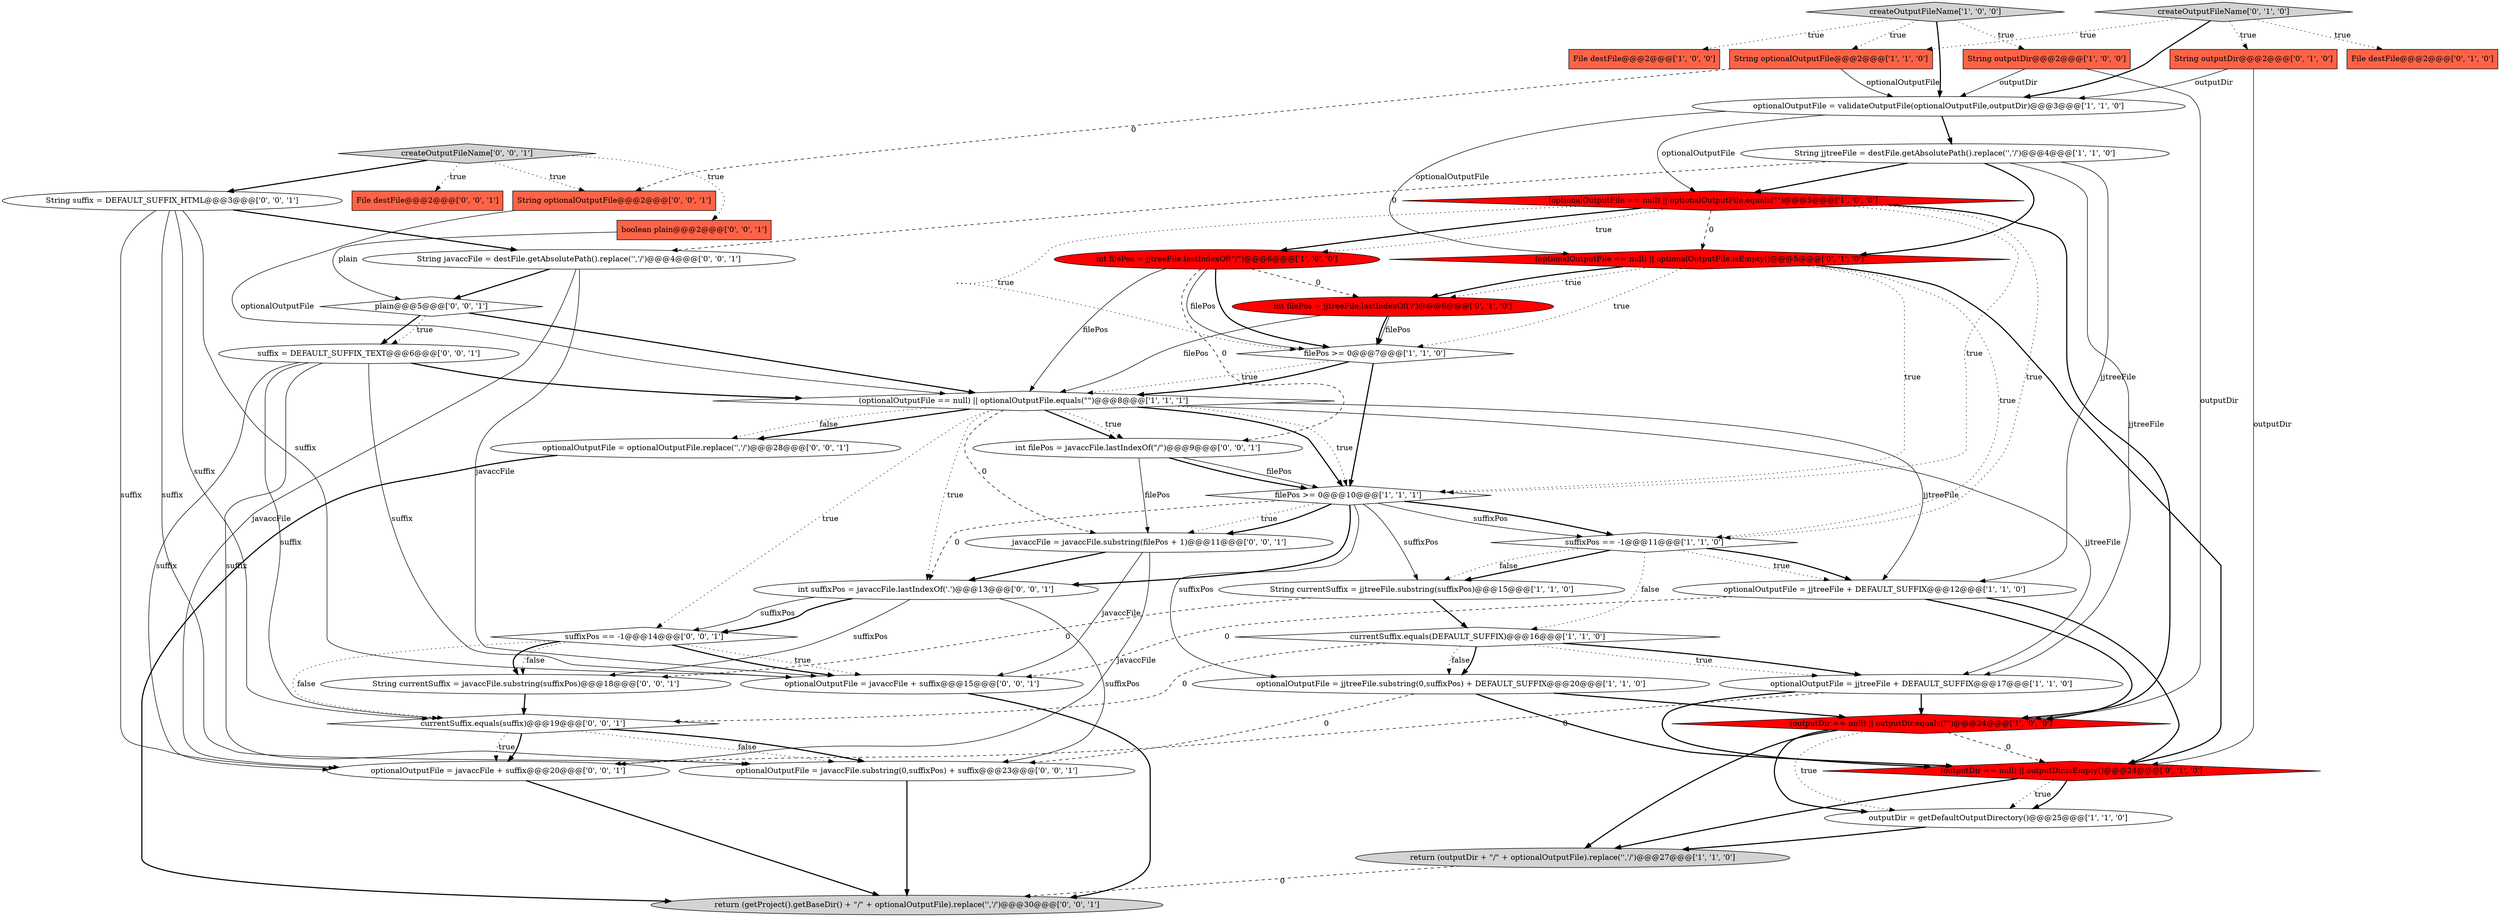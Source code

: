 digraph {
25 [style = filled, label = "(optionalOutputFile == null) || optionalOutputFile.isEmpty()@@@5@@@['0', '1', '0']", fillcolor = red, shape = diamond image = "AAA1AAABBB2BBB"];
29 [style = filled, label = "createOutputFileName['0', '0', '1']", fillcolor = lightgray, shape = diamond image = "AAA0AAABBB3BBB"];
19 [style = filled, label = "createOutputFileName['1', '0', '0']", fillcolor = lightgray, shape = diamond image = "AAA0AAABBB1BBB"];
38 [style = filled, label = "String optionalOutputFile@@@2@@@['0', '0', '1']", fillcolor = tomato, shape = box image = "AAA0AAABBB3BBB"];
9 [style = filled, label = "filePos >= 0@@@10@@@['1', '1', '1']", fillcolor = white, shape = diamond image = "AAA0AAABBB1BBB"];
11 [style = filled, label = "optionalOutputFile = jjtreeFile + DEFAULT_SUFFIX@@@17@@@['1', '1', '0']", fillcolor = white, shape = ellipse image = "AAA0AAABBB1BBB"];
16 [style = filled, label = "outputDir = getDefaultOutputDirectory()@@@25@@@['1', '1', '0']", fillcolor = white, shape = ellipse image = "AAA0AAABBB1BBB"];
32 [style = filled, label = "plain@@@5@@@['0', '0', '1']", fillcolor = white, shape = diamond image = "AAA0AAABBB3BBB"];
12 [style = filled, label = "optionalOutputFile = jjtreeFile + DEFAULT_SUFFIX@@@12@@@['1', '1', '0']", fillcolor = white, shape = ellipse image = "AAA0AAABBB1BBB"];
8 [style = filled, label = "optionalOutputFile = jjtreeFile.substring(0,suffixPos) + DEFAULT_SUFFIX@@@20@@@['1', '1', '0']", fillcolor = white, shape = ellipse image = "AAA0AAABBB1BBB"];
36 [style = filled, label = "suffixPos == -1@@@14@@@['0', '0', '1']", fillcolor = white, shape = diamond image = "AAA0AAABBB3BBB"];
22 [style = filled, label = "String outputDir@@@2@@@['0', '1', '0']", fillcolor = tomato, shape = box image = "AAA0AAABBB2BBB"];
6 [style = filled, label = "optionalOutputFile = validateOutputFile(optionalOutputFile,outputDir)@@@3@@@['1', '1', '0']", fillcolor = white, shape = ellipse image = "AAA0AAABBB1BBB"];
35 [style = filled, label = "String currentSuffix = javaccFile.substring(suffixPos)@@@18@@@['0', '0', '1']", fillcolor = white, shape = ellipse image = "AAA0AAABBB3BBB"];
20 [style = filled, label = "File destFile@@@2@@@['0', '1', '0']", fillcolor = tomato, shape = box image = "AAA0AAABBB2BBB"];
23 [style = filled, label = "int filePos = jjtreeFile.lastIndexOf('/')@@@6@@@['0', '1', '0']", fillcolor = red, shape = ellipse image = "AAA1AAABBB2BBB"];
3 [style = filled, label = "return (outputDir + \"/\" + optionalOutputFile).replace('\','/')@@@27@@@['1', '1', '0']", fillcolor = lightgray, shape = ellipse image = "AAA0AAABBB1BBB"];
24 [style = filled, label = "(outputDir == null) || outputDir.isEmpty()@@@24@@@['0', '1', '0']", fillcolor = red, shape = diamond image = "AAA1AAABBB2BBB"];
40 [style = filled, label = "optionalOutputFile = javaccFile + suffix@@@15@@@['0', '0', '1']", fillcolor = white, shape = ellipse image = "AAA0AAABBB3BBB"];
34 [style = filled, label = "suffix = DEFAULT_SUFFIX_TEXT@@@6@@@['0', '0', '1']", fillcolor = white, shape = ellipse image = "AAA0AAABBB3BBB"];
37 [style = filled, label = "javaccFile = javaccFile.substring(filePos + 1)@@@11@@@['0', '0', '1']", fillcolor = white, shape = ellipse image = "AAA0AAABBB3BBB"];
39 [style = filled, label = "optionalOutputFile = optionalOutputFile.replace('\','/')@@@28@@@['0', '0', '1']", fillcolor = white, shape = ellipse image = "AAA0AAABBB3BBB"];
1 [style = filled, label = "currentSuffix.equals(DEFAULT_SUFFIX)@@@16@@@['1', '1', '0']", fillcolor = white, shape = diamond image = "AAA0AAABBB1BBB"];
10 [style = filled, label = "(optionalOutputFile == null) || optionalOutputFile.equals(\"\")@@@5@@@['1', '0', '0']", fillcolor = red, shape = diamond image = "AAA1AAABBB1BBB"];
4 [style = filled, label = "(optionalOutputFile == null) || optionalOutputFile.equals(\"\")@@@8@@@['1', '1', '1']", fillcolor = white, shape = diamond image = "AAA0AAABBB1BBB"];
31 [style = filled, label = "optionalOutputFile = javaccFile.substring(0,suffixPos) + suffix@@@23@@@['0', '0', '1']", fillcolor = white, shape = ellipse image = "AAA0AAABBB3BBB"];
28 [style = filled, label = "String suffix = DEFAULT_SUFFIX_HTML@@@3@@@['0', '0', '1']", fillcolor = white, shape = ellipse image = "AAA0AAABBB3BBB"];
30 [style = filled, label = "optionalOutputFile = javaccFile + suffix@@@20@@@['0', '0', '1']", fillcolor = white, shape = ellipse image = "AAA0AAABBB3BBB"];
5 [style = filled, label = "String outputDir@@@2@@@['1', '0', '0']", fillcolor = tomato, shape = box image = "AAA0AAABBB1BBB"];
42 [style = filled, label = "String javaccFile = destFile.getAbsolutePath().replace('\','/')@@@4@@@['0', '0', '1']", fillcolor = white, shape = ellipse image = "AAA0AAABBB3BBB"];
26 [style = filled, label = "File destFile@@@2@@@['0', '0', '1']", fillcolor = tomato, shape = box image = "AAA0AAABBB3BBB"];
13 [style = filled, label = "int filePos = jjtreeFile.lastIndexOf(\"/\")@@@6@@@['1', '0', '0']", fillcolor = red, shape = ellipse image = "AAA1AAABBB1BBB"];
27 [style = filled, label = "int suffixPos = javaccFile.lastIndexOf('.')@@@13@@@['0', '0', '1']", fillcolor = white, shape = ellipse image = "AAA0AAABBB3BBB"];
41 [style = filled, label = "int filePos = javaccFile.lastIndexOf(\"/\")@@@9@@@['0', '0', '1']", fillcolor = white, shape = ellipse image = "AAA0AAABBB3BBB"];
2 [style = filled, label = "(outputDir == null) || outputDir.equals(\"\")@@@24@@@['1', '0', '0']", fillcolor = red, shape = diamond image = "AAA1AAABBB1BBB"];
7 [style = filled, label = "suffixPos == -1@@@11@@@['1', '1', '0']", fillcolor = white, shape = diamond image = "AAA0AAABBB1BBB"];
21 [style = filled, label = "createOutputFileName['0', '1', '0']", fillcolor = lightgray, shape = diamond image = "AAA0AAABBB2BBB"];
17 [style = filled, label = "filePos >= 0@@@7@@@['1', '1', '0']", fillcolor = white, shape = diamond image = "AAA0AAABBB1BBB"];
0 [style = filled, label = "File destFile@@@2@@@['1', '0', '0']", fillcolor = tomato, shape = box image = "AAA0AAABBB1BBB"];
18 [style = filled, label = "String jjtreeFile = destFile.getAbsolutePath().replace('\','/')@@@4@@@['1', '1', '0']", fillcolor = white, shape = ellipse image = "AAA0AAABBB1BBB"];
33 [style = filled, label = "boolean plain@@@2@@@['0', '0', '1']", fillcolor = tomato, shape = box image = "AAA0AAABBB3BBB"];
15 [style = filled, label = "String optionalOutputFile@@@2@@@['1', '1', '0']", fillcolor = tomato, shape = box image = "AAA0AAABBB1BBB"];
14 [style = filled, label = "String currentSuffix = jjtreeFile.substring(suffixPos)@@@15@@@['1', '1', '0']", fillcolor = white, shape = ellipse image = "AAA0AAABBB1BBB"];
43 [style = filled, label = "currentSuffix.equals(suffix)@@@19@@@['0', '0', '1']", fillcolor = white, shape = diamond image = "AAA0AAABBB3BBB"];
44 [style = filled, label = "return (getProject().getBaseDir() + \"/\" + optionalOutputFile).replace('\','/')@@@30@@@['0', '0', '1']", fillcolor = lightgray, shape = ellipse image = "AAA0AAABBB3BBB"];
37->27 [style = bold, label=""];
21->15 [style = dotted, label="true"];
17->9 [style = bold, label=""];
43->31 [style = dotted, label="false"];
9->27 [style = dashed, label="0"];
41->9 [style = bold, label=""];
9->37 [style = dotted, label="true"];
32->34 [style = bold, label=""];
35->43 [style = bold, label=""];
9->7 [style = bold, label=""];
29->26 [style = dotted, label="true"];
5->6 [style = solid, label="outputDir"];
13->23 [style = dashed, label="0"];
13->41 [style = dashed, label="0"];
9->37 [style = bold, label=""];
7->14 [style = bold, label=""];
15->38 [style = dashed, label="0"];
23->4 [style = solid, label="filePos"];
13->17 [style = bold, label=""];
12->2 [style = bold, label=""];
1->8 [style = dotted, label="false"];
28->43 [style = solid, label="suffix"];
7->14 [style = dotted, label="false"];
6->10 [style = solid, label="optionalOutputFile"];
23->17 [style = bold, label=""];
4->36 [style = dotted, label="true"];
32->4 [style = bold, label=""];
28->42 [style = bold, label=""];
7->1 [style = dotted, label="false"];
41->9 [style = solid, label="filePos"];
27->35 [style = solid, label="suffixPos"];
34->31 [style = solid, label="suffix"];
2->16 [style = bold, label=""];
16->3 [style = bold, label=""];
28->31 [style = solid, label="suffix"];
21->20 [style = dotted, label="true"];
1->43 [style = dashed, label="0"];
9->8 [style = solid, label="suffixPos"];
28->30 [style = solid, label="suffix"];
21->22 [style = dotted, label="true"];
36->40 [style = dotted, label="true"];
19->6 [style = bold, label=""];
1->11 [style = bold, label=""];
7->12 [style = dotted, label="true"];
43->30 [style = dotted, label="true"];
18->42 [style = dashed, label="0"];
25->24 [style = bold, label=""];
13->17 [style = solid, label="filePos"];
9->14 [style = solid, label="suffixPos"];
19->0 [style = dotted, label="true"];
38->4 [style = solid, label="optionalOutputFile"];
18->25 [style = bold, label=""];
42->32 [style = bold, label=""];
14->35 [style = dashed, label="0"];
10->2 [style = bold, label=""];
25->23 [style = dotted, label="true"];
4->11 [style = solid, label="jjtreeFile"];
2->24 [style = dashed, label="0"];
36->35 [style = bold, label=""];
41->37 [style = solid, label="filePos"];
24->3 [style = bold, label=""];
30->44 [style = bold, label=""];
8->24 [style = bold, label=""];
4->9 [style = bold, label=""];
18->12 [style = solid, label="jjtreeFile"];
36->40 [style = bold, label=""];
5->2 [style = solid, label="outputDir"];
1->8 [style = bold, label=""];
32->34 [style = dotted, label="true"];
36->43 [style = dotted, label="false"];
17->4 [style = dotted, label="true"];
37->30 [style = solid, label="javaccFile"];
6->18 [style = bold, label=""];
4->39 [style = bold, label=""];
2->3 [style = bold, label=""];
34->40 [style = solid, label="suffix"];
9->7 [style = solid, label="suffixPos"];
34->30 [style = solid, label="suffix"];
27->36 [style = solid, label="suffixPos"];
15->6 [style = solid, label="optionalOutputFile"];
12->24 [style = bold, label=""];
11->24 [style = bold, label=""];
4->12 [style = solid, label="jjtreeFile"];
10->9 [style = dotted, label="true"];
19->15 [style = dotted, label="true"];
24->16 [style = dotted, label="true"];
4->41 [style = bold, label=""];
25->7 [style = dotted, label="true"];
10->17 [style = dotted, label="true"];
9->27 [style = bold, label=""];
18->10 [style = bold, label=""];
28->40 [style = solid, label="suffix"];
10->13 [style = bold, label=""];
8->2 [style = bold, label=""];
31->44 [style = bold, label=""];
10->13 [style = dotted, label="true"];
42->30 [style = solid, label="javaccFile"];
19->5 [style = dotted, label="true"];
37->40 [style = solid, label="javaccFile"];
4->37 [style = dashed, label="0"];
10->25 [style = dashed, label="0"];
17->4 [style = bold, label=""];
40->44 [style = bold, label=""];
18->11 [style = solid, label="jjtreeFile"];
43->31 [style = bold, label=""];
2->16 [style = dotted, label="true"];
27->36 [style = bold, label=""];
39->44 [style = bold, label=""];
21->6 [style = bold, label=""];
22->24 [style = solid, label="outputDir"];
23->17 [style = solid, label="filePos"];
7->12 [style = bold, label=""];
25->23 [style = bold, label=""];
1->11 [style = dotted, label="true"];
36->35 [style = dotted, label="false"];
27->31 [style = solid, label="suffixPos"];
3->44 [style = dashed, label="0"];
4->39 [style = dotted, label="false"];
29->38 [style = dotted, label="true"];
11->2 [style = bold, label=""];
43->30 [style = bold, label=""];
14->1 [style = bold, label=""];
29->28 [style = bold, label=""];
24->16 [style = bold, label=""];
13->4 [style = solid, label="filePos"];
25->9 [style = dotted, label="true"];
22->6 [style = solid, label="outputDir"];
12->40 [style = dashed, label="0"];
25->17 [style = dotted, label="true"];
42->40 [style = solid, label="javaccFile"];
6->25 [style = solid, label="optionalOutputFile"];
4->27 [style = dotted, label="true"];
4->41 [style = dotted, label="true"];
34->4 [style = bold, label=""];
29->33 [style = dotted, label="true"];
34->43 [style = solid, label="suffix"];
8->31 [style = dashed, label="0"];
4->9 [style = dotted, label="true"];
11->30 [style = dashed, label="0"];
10->7 [style = dotted, label="true"];
33->32 [style = solid, label="plain"];
}
